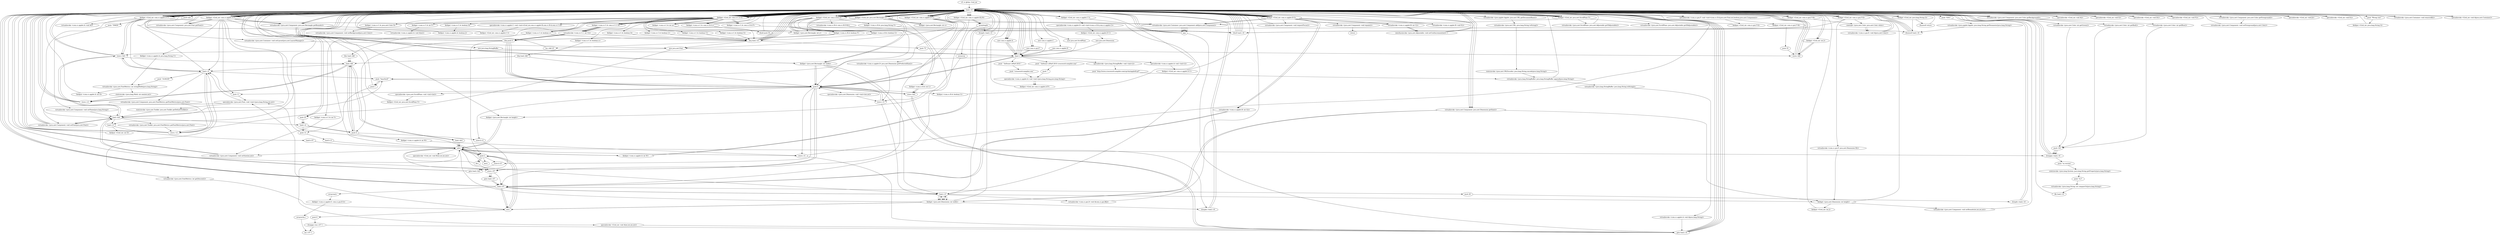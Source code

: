 digraph "" {
    "r0 := @this: Grid_int"
    "load.r r0"
    "r0 := @this: Grid_int"->"load.r r0";
    "push null"
    "load.r r0"->"push null";
    "virtualinvoke <java.awt.Container: void setLayout(java.awt.LayoutManager)>"
    "push null"->"virtualinvoke <java.awt.Container: void setLayout(java.awt.LayoutManager)>";
    "new java.awt.Font"
    "virtualinvoke <java.awt.Container: void setLayout(java.awt.LayoutManager)>"->"new java.awt.Font";
    "store.r $r4"
    "new java.awt.Font"->"store.r $r4";
    "load.r $r4"
    "store.r $r4"->"load.r $r4";
    "push \"SansSerif\""
    "load.r $r4"->"push \"SansSerif\"";
    "push 0"
    "push \"SansSerif\""->"push 0";
    "push 11"
    "push 0"->"push 11";
    "specialinvoke <java.awt.Font: void <init>(java.lang.String,int,int)>"
    "push 11"->"specialinvoke <java.awt.Font: void <init>(java.lang.String,int,int)>";
    "staticinvoke <java.awt.Toolkit: java.awt.Toolkit getDefaultToolkit()>"
    "specialinvoke <java.awt.Font: void <init>(java.lang.String,int,int)>"->"staticinvoke <java.awt.Toolkit: java.awt.Toolkit getDefaultToolkit()>";
    "staticinvoke <java.awt.Toolkit: java.awt.Toolkit getDefaultToolkit()>"->"load.r $r4";
    "virtualinvoke <java.awt.Toolkit: java.awt.FontMetrics getFontMetrics(java.awt.Font)>"
    "load.r $r4"->"virtualinvoke <java.awt.Toolkit: java.awt.FontMetrics getFontMetrics(java.awt.Font)>";
    "store.r r2"
    "virtualinvoke <java.awt.Toolkit: java.awt.FontMetrics getFontMetrics(java.awt.Font)>"->"store.r r2";
    "store.r r2"->"load.r r0";
    "specialinvoke <Grid_int: void A()>"
    "load.r r0"->"specialinvoke <Grid_int: void A()>";
    "specialinvoke <Grid_int: void A()>"->"load.r r0";
    "fieldget <Grid_int: java.lang.String Q>"
    "load.r r0"->"fieldget <Grid_int: java.lang.String Q>";
    "ifnonnull return"
    "fieldget <Grid_int: java.lang.String Q>"->"ifnonnull return";
    "ifnonnull return"->"load.r r0";
    "load.r r0"->"load.r r0";
    "fieldget <Grid_int: com.cc.C.A X>"
    "load.r r0"->"fieldget <Grid_int: com.cc.C.A X>";
    "fieldget <com.cc.C.A: java.awt.Color Â>"
    "fieldget <Grid_int: com.cc.C.A X>"->"fieldget <com.cc.C.A: java.awt.Color Â>";
    "virtualinvoke <java.awt.Component: void setBackground(java.awt.Color)>"
    "fieldget <com.cc.C.A: java.awt.Color Â>"->"virtualinvoke <java.awt.Component: void setBackground(java.awt.Color)>";
    "virtualinvoke <java.awt.Component: void setBackground(java.awt.Color)>"->"load.r r0";
    "push \"EDU\""
    "load.r r0"->"push \"EDU\"";
    "virtualinvoke <java.applet.Applet: java.lang.String getParameter(java.lang.String)>"
    "push \"EDU\""->"virtualinvoke <java.applet.Applet: java.lang.String getParameter(java.lang.String)>";
    "ifnonnull load.r r0"
    "virtualinvoke <java.applet.Applet: java.lang.String getParameter(java.lang.String)>"->"ifnonnull load.r r0";
    "ifnonnull load.r r0"->"load.r r0";
    "new com.cc.applet.A"
    "load.r r0"->"new com.cc.applet.A";
    "dup1.r"
    "new com.cc.applet.A"->"dup1.r";
    "push \" Software \u00a9 2010 \""
    "dup1.r"->"push \" Software \u00a9 2010 \"";
    "push \"crossword-compiler.com\""
    "push \" Software \u00a9 2010 \""->"push \"crossword-compiler.com\"";
    "specialinvoke <com.cc.applet.A: void <init>(java.lang.String,java.lang.String)>"
    "push \"crossword-compiler.com\""->"specialinvoke <com.cc.applet.A: void <init>(java.lang.String,java.lang.String)>";
    "fieldput <Grid_int: com.cc.applet.A P>"
    "specialinvoke <com.cc.applet.A: void <init>(java.lang.String,java.lang.String)>"->"fieldput <Grid_int: com.cc.applet.A P>";
    "fieldput <Grid_int: com.cc.applet.A P>"->"load.r r0";
    "fieldget <Grid_int: com.cc.applet.A P>"
    "load.r r0"->"fieldget <Grid_int: com.cc.applet.A P>";
    "new java.lang.StringBuffer"
    "fieldget <Grid_int: com.cc.applet.A P>"->"new java.lang.StringBuffer";
    "new java.lang.StringBuffer"->"dup1.r";
    "specialinvoke <java.lang.StringBuffer: void <init>()>"
    "dup1.r"->"specialinvoke <java.lang.StringBuffer: void <init>()>";
    "push \"http://www.crossword-compiler.com/cgi-bin/applet8.pl?\""
    "specialinvoke <java.lang.StringBuffer: void <init>()>"->"push \"http://www.crossword-compiler.com/cgi-bin/applet8.pl?\"";
    "virtualinvoke <java.lang.StringBuffer: java.lang.StringBuffer append(java.lang.String)>"
    "push \"http://www.crossword-compiler.com/cgi-bin/applet8.pl?\""->"virtualinvoke <java.lang.StringBuffer: java.lang.StringBuffer append(java.lang.String)>";
    "virtualinvoke <java.lang.StringBuffer: java.lang.StringBuffer append(java.lang.String)>"->"load.r r0";
    "virtualinvoke <java.applet.Applet: java.net.URL getDocumentBase()>"
    "load.r r0"->"virtualinvoke <java.applet.Applet: java.net.URL getDocumentBase()>";
    "virtualinvoke <java.net.URL: java.lang.String toString()>"
    "virtualinvoke <java.applet.Applet: java.net.URL getDocumentBase()>"->"virtualinvoke <java.net.URL: java.lang.String toString()>";
    "staticinvoke <java.net.URLEncoder: java.lang.String encode(java.lang.String)>"
    "virtualinvoke <java.net.URL: java.lang.String toString()>"->"staticinvoke <java.net.URLEncoder: java.lang.String encode(java.lang.String)>";
    "staticinvoke <java.net.URLEncoder: java.lang.String encode(java.lang.String)>"->"virtualinvoke <java.lang.StringBuffer: java.lang.StringBuffer append(java.lang.String)>";
    "virtualinvoke <java.lang.StringBuffer: java.lang.String toString()>"
    "virtualinvoke <java.lang.StringBuffer: java.lang.StringBuffer append(java.lang.String)>"->"virtualinvoke <java.lang.StringBuffer: java.lang.String toString()>";
    "virtualinvoke <com.cc.applet.A: void A(java.lang.String)>"
    "virtualinvoke <java.lang.StringBuffer: java.lang.String toString()>"->"virtualinvoke <com.cc.applet.A: void A(java.lang.String)>";
    "goto load.r r0"
    "virtualinvoke <com.cc.applet.A: void A(java.lang.String)>"->"goto load.r r0";
    "goto load.r r0"->"load.r r0";
    "load.r r0"->"fieldget <Grid_int: com.cc.applet.A P>";
    "fieldget <Grid_int: com.cc.applet.A P>"->"load.r $r4";
    "virtualinvoke <java.awt.Component: void setFont(java.awt.Font)>"
    "load.r $r4"->"virtualinvoke <java.awt.Component: void setFont(java.awt.Font)>";
    "virtualinvoke <java.awt.Component: void setFont(java.awt.Font)>"->"load.r r0";
    "load.r r0"->"fieldget <Grid_int: com.cc.applet.A P>";
    "fieldget <Grid_int: com.cc.applet.A P>"->"push 11";
    "load.r r2"
    "push 11"->"load.r r2";
    "virtualinvoke <java.awt.FontMetrics: int getDescent()>"
    "load.r r2"->"virtualinvoke <java.awt.FontMetrics: int getDescent()>";
    "sub.i"
    "virtualinvoke <java.awt.FontMetrics: int getDescent()>"->"sub.i";
    "push 2"
    "sub.i"->"push 2";
    "add.i"
    "push 2"->"add.i";
    "fieldput <com.cc.applet.A: int W>"
    "add.i"->"fieldput <com.cc.applet.A: int W>";
    "fieldput <com.cc.applet.A: int W>"->"load.r r0";
    "load.r r0"->"fieldget <Grid_int: com.cc.applet.A P>";
    "fieldget <Grid_int: com.cc.applet.A P>"->"load.r r2";
    "load.r r2"->"load.r r0";
    "load.r r0"->"fieldget <Grid_int: com.cc.applet.A P>";
    "fieldget <com.cc.applet.A: java.lang.String U>"
    "fieldget <Grid_int: com.cc.applet.A P>"->"fieldget <com.cc.applet.A: java.lang.String U>";
    "virtualinvoke <java.awt.FontMetrics: int stringWidth(java.lang.String)>"
    "fieldget <com.cc.applet.A: java.lang.String U>"->"virtualinvoke <java.awt.FontMetrics: int stringWidth(java.lang.String)>";
    "fieldput <com.cc.applet.A: int H>"
    "virtualinvoke <java.awt.FontMetrics: int stringWidth(java.lang.String)>"->"fieldput <com.cc.applet.A: int H>";
    "fieldput <com.cc.applet.A: int H>"->"load.r r0";
    "load.r r0"->"fieldget <Grid_int: com.cc.C.A X>";
    "fieldget <com.cc.C.A: com.cc.D.A P>"
    "fieldget <Grid_int: com.cc.C.A X>"->"fieldget <com.cc.C.A: com.cc.D.A P>";
    "ifnull load.r r0"
    "fieldget <com.cc.C.A: com.cc.D.A P>"->"ifnull load.r r0";
    "ifnull load.r r0"->"load.r r0";
    "new com.cc.gui.F"
    "load.r r0"->"new com.cc.gui.F";
    "new com.cc.gui.F"->"dup1.r";
    "dup1.r"->"load.r r0";
    "load.r r0"->"fieldget <Grid_int: com.cc.C.A X>";
    "fieldget <Grid_int: com.cc.C.A X>"->"fieldget <com.cc.C.A: com.cc.D.A P>";
    "fieldget <com.cc.C.A: com.cc.D.A P>"->"load.r r0";
    "load.r r0"->"fieldget <Grid_int: com.cc.applet.A P>";
    "virtualinvoke <java.awt.Component: java.awt.Font getFont()>"
    "fieldget <Grid_int: com.cc.applet.A P>"->"virtualinvoke <java.awt.Component: java.awt.Font getFont()>";
    "virtualinvoke <java.awt.Component: java.awt.Font getFont()>"->"load.r r0";
    "virtualinvoke <java.awt.Component: java.awt.Rectangle getBounds()>"
    "load.r r0"->"virtualinvoke <java.awt.Component: java.awt.Rectangle getBounds()>";
    "fieldget <java.awt.Rectangle: int width>"
    "virtualinvoke <java.awt.Component: java.awt.Rectangle getBounds()>"->"fieldget <java.awt.Rectangle: int width>";
    "fieldget <java.awt.Rectangle: int width>"->"push 0";
    "push 0"->"load.r r0";
    "specialinvoke <com.cc.gui.F: void <init>(com.cc.D.A,java.awt.Font,int,boolean,java.awt.Component)>"
    "load.r r0"->"specialinvoke <com.cc.gui.F: void <init>(com.cc.D.A,java.awt.Font,int,boolean,java.awt.Component)>";
    "fieldput <Grid_int: com.cc.gui.F K>"
    "specialinvoke <com.cc.gui.F: void <init>(com.cc.D.A,java.awt.Font,int,boolean,java.awt.Component)>"->"fieldput <Grid_int: com.cc.gui.F K>";
    "fieldput <Grid_int: com.cc.gui.F K>"->"load.r r0";
    "load.r r0"->"load.r r0";
    "fieldget <Grid_int: com.cc.gui.F K>"
    "load.r r0"->"fieldget <Grid_int: com.cc.gui.F K>";
    "virtualinvoke <com.cc.gui.F: java.awt.Dimension H()>"
    "fieldget <Grid_int: com.cc.gui.F K>"->"virtualinvoke <com.cc.gui.F: java.awt.Dimension H()>";
    "fieldget <java.awt.Dimension: int height>"
    "virtualinvoke <com.cc.gui.F: java.awt.Dimension H()>"->"fieldget <java.awt.Dimension: int height>";
    "fieldput <Grid_int: int J>"
    "fieldget <java.awt.Dimension: int height>"->"fieldput <Grid_int: int J>";
    "fieldput <Grid_int: int J>"->"load.r r0";
    "load.r r0"->"fieldget <Grid_int: com.cc.C.A X>";
    "fieldget <com.cc.C.A: com.cc.D.A x>"
    "fieldget <Grid_int: com.cc.C.A X>"->"fieldget <com.cc.C.A: com.cc.D.A x>";
    "ifnull push 55"
    "fieldget <com.cc.C.A: com.cc.D.A x>"->"ifnull push 55";
    "ifnull push 55"->"load.r r0";
    "load.r r0"->"new com.cc.gui.F";
    "new com.cc.gui.F"->"dup1.r";
    "dup1.r"->"load.r r0";
    "load.r r0"->"fieldget <Grid_int: com.cc.C.A X>";
    "fieldget <Grid_int: com.cc.C.A X>"->"fieldget <com.cc.C.A: com.cc.D.A x>";
    "fieldget <com.cc.C.A: com.cc.D.A x>"->"load.r r0";
    "load.r r0"->"fieldget <Grid_int: com.cc.applet.A P>";
    "fieldget <Grid_int: com.cc.applet.A P>"->"virtualinvoke <java.awt.Component: java.awt.Font getFont()>";
    "virtualinvoke <java.awt.Component: java.awt.Font getFont()>"->"load.r r0";
    "load.r r0"->"virtualinvoke <java.awt.Component: java.awt.Rectangle getBounds()>";
    "virtualinvoke <java.awt.Component: java.awt.Rectangle getBounds()>"->"fieldget <java.awt.Rectangle: int width>";
    "fieldget <java.awt.Rectangle: int width>"->"push 0";
    "push 0"->"load.r r0";
    "load.r r0"->"specialinvoke <com.cc.gui.F: void <init>(com.cc.D.A,java.awt.Font,int,boolean,java.awt.Component)>";
    "fieldput <Grid_int: com.cc.gui.F M>"
    "specialinvoke <com.cc.gui.F: void <init>(com.cc.D.A,java.awt.Font,int,boolean,java.awt.Component)>"->"fieldput <Grid_int: com.cc.gui.F M>";
    "push 55"
    "fieldput <Grid_int: com.cc.gui.F M>"->"push 55";
    "store.i $i8"
    "push 55"->"store.i $i8";
    "store.i $i8"->"load.r r0";
    "load.r r0"->"fieldget <Grid_int: com.cc.C.A X>";
    "fieldget <com.cc.C.A: boolean S>"
    "fieldget <Grid_int: com.cc.C.A X>"->"fieldget <com.cc.C.A: boolean S>";
    "ifeq load.r r0"
    "fieldget <com.cc.C.A: boolean S>"->"ifeq load.r r0";
    "push 75"
    "ifeq load.r r0"->"push 75";
    "push 75"->"store.i $i8";
    "store.i $i8"->"load.r r0";
    "load.r r0"->"fieldget <Grid_int: com.cc.C.A X>";
    "fieldget <com.cc.C.A: boolean s>"
    "fieldget <Grid_int: com.cc.C.A X>"->"fieldget <com.cc.C.A: boolean s>";
    "fieldget <com.cc.C.A: boolean s>"->"ifeq load.r r0";
    "inc.i $i8 25"
    "ifeq load.r r0"->"inc.i $i8 25";
    "inc.i $i8 25"->"load.r r0";
    "load.r r0"->"fieldget <Grid_int: com.cc.C.A X>";
    "fieldget <com.cc.C.A: com.cc.C.C H>"
    "fieldget <Grid_int: com.cc.C.A X>"->"fieldget <com.cc.C.A: com.cc.C.C H>";
    "virtualinvoke <com.cc.C.C: int U()>"
    "fieldget <com.cc.C.A: com.cc.C.C H>"->"virtualinvoke <com.cc.C.C: int U()>";
    "ifeq push 0"
    "virtualinvoke <com.cc.C.C: int U()>"->"ifeq push 0";
    "ifeq push 0"->"load.r r0";
    "load.r r0"->"fieldget <Grid_int: com.cc.C.A X>";
    "fieldget <com.cc.C.A: boolean ¢>"
    "fieldget <Grid_int: com.cc.C.A X>"->"fieldget <com.cc.C.A: boolean ¢>";
    "ifeq load.i $i8"
    "fieldget <com.cc.C.A: boolean ¢>"->"ifeq load.i $i8";
    "ifeq load.i $i8"->"push 0";
    "store.i r3"
    "push 0"->"store.i r3";
    "store.i r3"->"goto load.r r0";
    "goto load.r r0"->"load.r r0";
    "load.i r3"
    "load.r r0"->"load.i r3";
    "fieldput <Grid_int: int D>"
    "load.i r3"->"fieldput <Grid_int: int D>";
    "fieldput <Grid_int: int D>"->"load.r r0";
    "specialinvoke <Grid_int: void I()>"
    "load.r r0"->"specialinvoke <Grid_int: void I()>";
    "specialinvoke <Grid_int: void I()>"->"load.r r0";
    "new com.cc.applet.C"
    "load.r r0"->"new com.cc.applet.C";
    "new com.cc.applet.C"->"dup1.r";
    "dup1.r"->"load.r r0";
    "load.r r0"->"load.r r0";
    "fieldget <Grid_int: com.cc.applet.B S>"
    "load.r r0"->"fieldget <Grid_int: com.cc.applet.B S>";
    "fieldget <Grid_int: com.cc.applet.B S>"->"load.r r0";
    "fieldget <Grid_int: com.cc.B.A A>"
    "load.r r0"->"fieldget <Grid_int: com.cc.B.A A>";
    "fieldget <Grid_int: com.cc.B.A A>"->"load.r r0";
    "load.r r0"->"fieldget <Grid_int: com.cc.C.A X>";
    "specialinvoke <com.cc.applet.C: void <init>(Grid_int,com.cc.applet.B,com.cc.B.A,com.cc.C.A)>"
    "fieldget <Grid_int: com.cc.C.A X>"->"specialinvoke <com.cc.applet.C: void <init>(Grid_int,com.cc.applet.B,com.cc.B.A,com.cc.C.A)>";
    "fieldput <Grid_int: com.cc.applet.C I>"
    "specialinvoke <com.cc.applet.C: void <init>(Grid_int,com.cc.applet.B,com.cc.B.A,com.cc.C.A)>"->"fieldput <Grid_int: com.cc.applet.C I>";
    "fieldput <Grid_int: com.cc.applet.C I>"->"load.r r0";
    "specialinvoke <Grid_int: void D()>"
    "load.r r0"->"specialinvoke <Grid_int: void D()>";
    "specialinvoke <Grid_int: void D()>"->"load.r r0";
    "fieldget <Grid_int: com.cc.applet.E[] R>"
    "load.r r0"->"fieldget <Grid_int: com.cc.applet.E[] R>";
    "arraylength"
    "fieldget <Grid_int: com.cc.applet.E[] R>"->"arraylength";
    "newarray"
    "arraylength"->"newarray";
    "store.r r3"
    "newarray"->"store.r r3";
    "store.r r3"->"push 0";
    "store.i i57"
    "push 0"->"store.i i57";
    "goto load.i i57"
    "store.i i57"->"goto load.i i57";
    "load.i i57"
    "goto load.i i57"->"load.i i57";
    "load.i i57"->"load.r r0";
    "load.r r0"->"fieldget <Grid_int: com.cc.applet.E[] R>";
    "fieldget <Grid_int: com.cc.applet.E[] R>"->"arraylength";
    "ifcmplt.i load.r r3"
    "arraylength"->"ifcmplt.i load.r r3";
    "ifcmplt.i load.r r3"->"load.r r0";
    "fieldget <Grid_int: com.cc.applet.C I>"
    "load.r r0"->"fieldget <Grid_int: com.cc.applet.C I>";
    "load.r r3"
    "fieldget <Grid_int: com.cc.applet.C I>"->"load.r r3";
    "virtualinvoke <com.cc.gui.D: void A(com.cc.gui.B[])>"
    "load.r r3"->"virtualinvoke <com.cc.gui.D: void A(com.cc.gui.B[])>";
    "virtualinvoke <com.cc.gui.D: void A(com.cc.gui.B[])>"->"load.r r0";
    "load.r r0"->"fieldget <Grid_int: com.cc.B.A A>";
    "virtualinvoke <com.cc.B.A: com.cc.B.D K()>"
    "fieldget <Grid_int: com.cc.B.A A>"->"virtualinvoke <com.cc.B.A: com.cc.B.D K()>";
    "virtualinvoke <com.cc.B.A: com.cc.B.D K()>"->"ifnull load.r r0";
    "ifnull load.r r0"->"load.r r0";
    "specialinvoke <Grid_int: void F()>"
    "load.r r0"->"specialinvoke <Grid_int: void F()>";
    "specialinvoke <Grid_int: void F()>"->"load.r r0";
    "load.r r0"->"fieldget <Grid_int: com.cc.B.A A>";
    "fieldget <com.cc.B.A: java.lang.String Y>"
    "fieldget <Grid_int: com.cc.B.A A>"->"fieldget <com.cc.B.A: java.lang.String Y>";
    "fieldget <com.cc.B.A: java.lang.String Y>"->"ifnonnull load.r r0";
    "ifnonnull load.r r0"->"load.r r0";
    "load.r r0"->"fieldget <Grid_int: com.cc.B.A A>";
    "fieldget <Grid_int: com.cc.B.A A>"->"push 0";
    "fieldput <com.cc.B.A: boolean G>"
    "push 0"->"fieldput <com.cc.B.A: boolean G>";
    "fieldput <com.cc.B.A: boolean G>"->"load.r r0";
    "load.r r0"->"fieldget <Grid_int: com.cc.B.A A>";
    "fieldget <com.cc.B.A: boolean G>"
    "fieldget <Grid_int: com.cc.B.A A>"->"fieldget <com.cc.B.A: boolean G>";
    "fieldget <com.cc.B.A: boolean G>"->"ifeq load.r r0";
    "ifeq load.r r0"->"load.r r0";
    "new com.cc.applet.D"
    "load.r r0"->"new com.cc.applet.D";
    "new com.cc.applet.D"->"dup1.r";
    "dup1.r"->"load.r r0";
    "load.r r0"->"fieldget <Grid_int: com.cc.B.A A>";
    "fieldget <Grid_int: com.cc.B.A A>"->"load.r r0";
    "load.r r0"->"fieldget <Grid_int: com.cc.applet.C I>";
    "specialinvoke <com.cc.applet.D: void <init>(com.cc.B.A,com.cc.applet.C)>"
    "fieldget <Grid_int: com.cc.applet.C I>"->"specialinvoke <com.cc.applet.D: void <init>(com.cc.B.A,com.cc.applet.C)>";
    "fieldput <Grid_int: com.cc.applet.D C>"
    "specialinvoke <com.cc.applet.D: void <init>(com.cc.B.A,com.cc.applet.C)>"->"fieldput <Grid_int: com.cc.applet.D C>";
    "new java.awt.Dimension"
    "fieldput <Grid_int: com.cc.applet.D C>"->"new java.awt.Dimension";
    "new java.awt.Dimension"->"dup1.r";
    "dup1.r"->"push 0";
    "push 0"->"push 0";
    "specialinvoke <java.awt.Dimension: void <init>(int,int)>"
    "push 0"->"specialinvoke <java.awt.Dimension: void <init>(int,int)>";
    "specialinvoke <java.awt.Dimension: void <init>(int,int)>"->"store.r r3";
    "store.r r3"->"push 0";
    "push 0"->"store.i i57";
    "store.i i57"->"goto load.i i57";
    "goto load.i i57"->"load.i i57";
    "push 20"
    "load.i i57"->"push 20";
    "ifcmplt.i load.r r0"
    "push 20"->"ifcmplt.i load.r r0";
    "ifcmplt.i load.r r0"->"load.r r0";
    "fieldget <Grid_int: com.cc.applet.D C>"
    "load.r r0"->"fieldget <Grid_int: com.cc.applet.D C>";
    "fieldget <Grid_int: com.cc.applet.D C>"->"load.r r0";
    "virtualinvoke <java.awt.Component: java.awt.Color getForeground()>"
    "load.r r0"->"virtualinvoke <java.awt.Component: java.awt.Color getForeground()>";
    "virtualinvoke <java.awt.Component: void setForeground(java.awt.Color)>"
    "virtualinvoke <java.awt.Component: java.awt.Color getForeground()>"->"virtualinvoke <java.awt.Component: void setForeground(java.awt.Color)>";
    "virtualinvoke <java.awt.Component: void setForeground(java.awt.Color)>"->"load.r r0";
    "fieldget <Grid_int: java.awt.Rectangle G>"
    "load.r r0"->"fieldget <Grid_int: java.awt.Rectangle G>";
    "fieldget <java.awt.Rectangle: int x>"
    "fieldget <Grid_int: java.awt.Rectangle G>"->"fieldget <java.awt.Rectangle: int x>";
    "fieldget <java.awt.Rectangle: int x>"->"load.r r0";
    "load.r r0"->"fieldget <Grid_int: java.awt.Rectangle G>";
    "fieldget <Grid_int: java.awt.Rectangle G>"->"fieldget <java.awt.Rectangle: int width>";
    "fieldget <java.awt.Rectangle: int width>"->"load.r r3";
    "fieldget <java.awt.Dimension: int width>"
    "load.r r3"->"fieldget <java.awt.Dimension: int width>";
    "fieldget <java.awt.Dimension: int width>"->"sub.i";
    "sub.i"->"push 2";
    "div.i"
    "push 2"->"div.i";
    "div.i"->"add.i";
    "add.i"->"store.i i57";
    "store.i i57"->"load.i i57";
    "load.i i57"->"load.r r3";
    "load.r r3"->"fieldget <java.awt.Dimension: int width>";
    "fieldget <java.awt.Dimension: int width>"->"add.i";
    "add.i"->"load.r r0";
    "virtualinvoke <java.awt.Component: java.awt.Dimension getSize()>"
    "load.r r0"->"virtualinvoke <java.awt.Component: java.awt.Dimension getSize()>";
    "virtualinvoke <java.awt.Component: java.awt.Dimension getSize()>"->"fieldget <java.awt.Dimension: int width>";
    "ifcmple.i load.r r0"
    "fieldget <java.awt.Dimension: int width>"->"ifcmple.i load.r r0";
    "ifcmple.i load.r r0"->"load.r r0";
    "load.r r0"->"virtualinvoke <java.awt.Component: java.awt.Dimension getSize()>";
    "virtualinvoke <java.awt.Component: java.awt.Dimension getSize()>"->"fieldget <java.awt.Dimension: int width>";
    "fieldget <java.awt.Dimension: int width>"->"load.r r3";
    "load.r r3"->"fieldget <java.awt.Dimension: int width>";
    "fieldget <java.awt.Dimension: int width>"->"sub.i";
    "sub.i"->"push 2";
    "push 2"->"div.i";
    "div.i"->"store.i i57";
    "store.i i57"->"load.r r0";
    "load.r r0"->"fieldget <Grid_int: com.cc.applet.D C>";
    "fieldget <Grid_int: com.cc.applet.D C>"->"load.i i57";
    "load.i i57"->"load.r r0";
    "load.r r0"->"fieldget <Grid_int: java.awt.Rectangle G>";
    "fieldget <java.awt.Rectangle: int y>"
    "fieldget <Grid_int: java.awt.Rectangle G>"->"fieldget <java.awt.Rectangle: int y>";
    "fieldget <java.awt.Rectangle: int y>"->"load.r r0";
    "load.r r0"->"fieldget <Grid_int: java.awt.Rectangle G>";
    "fieldget <java.awt.Rectangle: int height>"
    "fieldget <Grid_int: java.awt.Rectangle G>"->"fieldget <java.awt.Rectangle: int height>";
    "fieldget <java.awt.Rectangle: int height>"->"add.i";
    "add.i"->"push 2";
    "push 2"->"add.i";
    "add.i"->"load.r r3";
    "load.r r3"->"fieldget <java.awt.Dimension: int width>";
    "fieldget <java.awt.Dimension: int width>"->"load.r r3";
    "load.r r3"->"fieldget <java.awt.Dimension: int height>";
    "virtualinvoke <java.awt.Component: void setBounds(int,int,int,int)>"
    "fieldget <java.awt.Dimension: int height>"->"virtualinvoke <java.awt.Component: void setBounds(int,int,int,int)>";
    "virtualinvoke <java.awt.Component: void setBounds(int,int,int,int)>"->"load.r r0";
    "load.r r0"->"load.r r0";
    "load.r r0"->"fieldget <Grid_int: com.cc.applet.D C>";
    "virtualinvoke <java.awt.Container: java.awt.Component add(java.awt.Component)>"
    "fieldget <Grid_int: com.cc.applet.D C>"->"virtualinvoke <java.awt.Container: java.awt.Component add(java.awt.Component)>";
    "pop"
    "virtualinvoke <java.awt.Container: java.awt.Component add(java.awt.Component)>"->"pop";
    "pop"->"load.r r0";
    "load.r r0"->"fieldget <Grid_int: com.cc.C.A X>";
    "fieldget <com.cc.C.A: boolean À>"
    "fieldget <Grid_int: com.cc.C.A X>"->"fieldget <com.cc.C.A: boolean À>";
    "fieldget <com.cc.C.A: boolean À>"->"ifeq load.r r0";
    "ifeq load.r r0"->"load.r r0";
    "load.r r0"->"new com.cc.applet.A";
    "new com.cc.applet.A"->"dup1.r";
    "specialinvoke <com.cc.applet.A: void <init>()>"
    "dup1.r"->"specialinvoke <com.cc.applet.A: void <init>()>";
    "fieldput <Grid_int: com.cc.applet.A U>"
    "specialinvoke <com.cc.applet.A: void <init>()>"->"fieldput <Grid_int: com.cc.applet.A U>";
    "fieldput <Grid_int: com.cc.applet.A U>"->"load.r r0";
    "fieldget <Grid_int: com.cc.applet.A U>"
    "load.r r0"->"fieldget <Grid_int: com.cc.applet.A U>";
    "push \"TIMER\""
    "fieldget <Grid_int: com.cc.applet.A U>"->"push \"TIMER\"";
    "virtualinvoke <java.awt.Component: void setName(java.lang.String)>"
    "push \"TIMER\""->"virtualinvoke <java.awt.Component: void setName(java.lang.String)>";
    "virtualinvoke <java.awt.Component: void setName(java.lang.String)>"->"load.r $r4";
    "load.r $r4"->"store.r $r4";
    "store.r $r4"->"load.r r2";
    "load.r r2"->"store.r r2";
    "store.r r2"->"load.r r0";
    "load.r r0"->"fieldget <Grid_int: com.cc.C.A X>";
    "fieldget <Grid_int: com.cc.C.A X>"->"fieldget <com.cc.C.A: com.cc.C.C H>";
    "fieldget <com.cc.C.A: com.cc.C.C H>"->"virtualinvoke <com.cc.C.C: int U()>";
    "virtualinvoke <com.cc.C.C: int U()>"->"ifeq load.r r0";
    "ifeq load.r r0"->"new java.awt.Font";
    "new java.awt.Font"->"store.r r2";
    "store.r r2"->"load.r r2";
    "load.r r2"->"push \"SansSerif\"";
    "push 1"
    "push \"SansSerif\""->"push 1";
    "push 13"
    "push 1"->"push 13";
    "push 13"->"specialinvoke <java.awt.Font: void <init>(java.lang.String,int,int)>";
    "specialinvoke <java.awt.Font: void <init>(java.lang.String,int,int)>"->"load.r r2";
    "load.r r2"->"store.r $r4";
    "store.r $r4"->"load.r r0";
    "load.r r0"->"fieldget <Grid_int: com.cc.applet.A U>";
    "fieldget <Grid_int: com.cc.applet.A U>"->"load.r r2";
    "virtualinvoke <java.awt.Component: java.awt.FontMetrics getFontMetrics(java.awt.Font)>"
    "load.r r2"->"virtualinvoke <java.awt.Component: java.awt.FontMetrics getFontMetrics(java.awt.Font)>";
    "virtualinvoke <java.awt.Component: java.awt.FontMetrics getFontMetrics(java.awt.Font)>"->"store.r r2";
    "store.r r2"->"load.r r0";
    "load.r r0"->"fieldget <Grid_int: com.cc.applet.A U>";
    "fieldget <Grid_int: com.cc.applet.A U>"->"load.r $r4";
    "load.r $r4"->"virtualinvoke <java.awt.Component: void setFont(java.awt.Font)>";
    "virtualinvoke <java.awt.Component: void setFont(java.awt.Font)>"->"load.r r0";
    "load.r r0"->"fieldget <Grid_int: com.cc.applet.A U>";
    "fieldget <Grid_int: com.cc.applet.A U>"->"store.r $r4";
    "store.r $r4"->"load.r r0";
    "load.r r0"->"fieldget <Grid_int: com.cc.applet.A P>";
    "fieldget <com.cc.applet.A: int W>"
    "fieldget <Grid_int: com.cc.applet.A P>"->"fieldget <com.cc.applet.A: int W>";
    "fieldget <com.cc.applet.A: int W>"->"store.i r3";
    "store.i r3"->"load.r r0";
    "load.r r0"->"fieldget <Grid_int: com.cc.C.A X>";
    "fieldget <Grid_int: com.cc.C.A X>"->"fieldget <com.cc.C.A: com.cc.C.C H>";
    "fieldget <com.cc.C.A: com.cc.C.C H>"->"virtualinvoke <com.cc.C.C: int U()>";
    "virtualinvoke <com.cc.C.C: int U()>"->"ifeq push 0";
    "ifeq push 0"->"push 2";
    "store.b i57"
    "push 2"->"store.b i57";
    "goto load.r $r4"
    "store.b i57"->"goto load.r $r4";
    "goto load.r $r4"->"load.r $r4";
    "load.r $r4"->"load.i r3";
    "load.b i57"
    "load.i r3"->"load.b i57";
    "load.b i57"->"add.i";
    "add.i"->"fieldput <com.cc.applet.A: int W>";
    "fieldput <com.cc.applet.A: int W>"->"load.r r0";
    "load.r r0"->"fieldget <Grid_int: com.cc.applet.A U>";
    "fieldget <Grid_int: com.cc.applet.A U>"->"store.r $r4";
    "load.i $i8"
    "store.r $r4"->"load.i $i8";
    "load.i $i8"->"load.r r2";
    "push \"10:00:00\""
    "load.r r2"->"push \"10:00:00\"";
    "push \"10:00:00\""->"virtualinvoke <java.awt.FontMetrics: int stringWidth(java.lang.String)>";
    "staticinvoke <java.lang.Math: int min(int,int)>"
    "virtualinvoke <java.awt.FontMetrics: int stringWidth(java.lang.String)>"->"staticinvoke <java.lang.Math: int min(int,int)>";
    "store.i r2"
    "staticinvoke <java.lang.Math: int min(int,int)>"->"store.i r2";
    "store.i r2"->"load.r r0";
    "load.r r0"->"fieldget <Grid_int: com.cc.C.A X>";
    "fieldget <Grid_int: com.cc.C.A X>"->"fieldget <com.cc.C.A: com.cc.C.C H>";
    "fieldget <com.cc.C.A: com.cc.C.C H>"->"virtualinvoke <com.cc.C.C: int U()>";
    "virtualinvoke <com.cc.C.C: int U()>"->"ifeq push 0";
    "push 4"
    "ifeq push 0"->"push 4";
    "store.b r3"
    "push 4"->"store.b r3";
    "store.b r3"->"goto load.r $r4";
    "goto load.r $r4"->"load.r $r4";
    "load.i r2"
    "load.r $r4"->"load.i r2";
    "load.i r2"->"push 13";
    "load.b r3"
    "push 13"->"load.b r3";
    "load.b r3"->"add.i";
    "virtualinvoke <java.awt.Component: void setSize(int,int)>"
    "add.i"->"virtualinvoke <java.awt.Component: void setSize(int,int)>";
    "virtualinvoke <java.awt.Component: void setSize(int,int)>"->"load.r r0";
    "load.r r0"->"fieldget <Grid_int: com.cc.applet.A U>";
    "fieldget <Grid_int: com.cc.applet.A U>"->"load.r r0";
    "load.r r0"->"fieldget <Grid_int: com.cc.C.A X>";
    "fieldget <com.cc.C.A: int F>"
    "fieldget <Grid_int: com.cc.C.A X>"->"fieldget <com.cc.C.A: int F>";
    "virtualinvoke <com.cc.applet.A: void A(int)>"
    "fieldget <com.cc.C.A: int F>"->"virtualinvoke <com.cc.applet.A: void A(int)>";
    "virtualinvoke <com.cc.applet.A: void A(int)>"->"load.r r0";
    "load.r r0"->"fieldget <Grid_int: com.cc.applet.A U>";
    "fieldget <Grid_int: com.cc.applet.A U>"->"load.r r0";
    "load.r r0"->"fieldget <Grid_int: com.cc.C.A X>";
    "fieldget <com.cc.C.A: boolean Á>"
    "fieldget <Grid_int: com.cc.C.A X>"->"fieldget <com.cc.C.A: boolean Á>";
    "fieldput <com.cc.applet.A: boolean J>"
    "fieldget <com.cc.C.A: boolean Á>"->"fieldput <com.cc.applet.A: boolean J>";
    "fieldput <com.cc.applet.A: boolean J>"->"load.r r0";
    "specialinvoke <Grid_int: void J()>"
    "load.r r0"->"specialinvoke <Grid_int: void J()>";
    "specialinvoke <Grid_int: void J()>"->"load.r r0";
    "specialinvoke <Grid_int: void E()>"
    "load.r r0"->"specialinvoke <Grid_int: void E()>";
    "specialinvoke <Grid_int: void E()>"->"load.r r0";
    "load.r r0"->"virtualinvoke <java.awt.Component: java.awt.Dimension getSize()>";
    "virtualinvoke <java.awt.Component: java.awt.Dimension getSize()>"->"fieldget <java.awt.Dimension: int height>";
    "fieldget <java.awt.Dimension: int height>"->"load.r r0";
    "load.r r0"->"fieldget <Grid_int: com.cc.applet.A P>";
    "fieldget <Grid_int: com.cc.applet.A P>"->"virtualinvoke <java.awt.Component: java.awt.Rectangle getBounds()>";
    "virtualinvoke <java.awt.Component: java.awt.Rectangle getBounds()>"->"fieldget <java.awt.Rectangle: int y>";
    "fieldget <java.awt.Rectangle: int y>"->"load.r r0";
    "load.r r0"->"fieldget <Grid_int: com.cc.applet.A P>";
    "fieldget <Grid_int: com.cc.applet.A P>"->"virtualinvoke <java.awt.Component: java.awt.Rectangle getBounds()>";
    "virtualinvoke <java.awt.Component: java.awt.Rectangle getBounds()>"->"fieldget <java.awt.Rectangle: int height>";
    "fieldget <java.awt.Rectangle: int height>"->"add.i";
    "ifcmpge.i load.r r0"
    "add.i"->"ifcmpge.i load.r r0";
    "push \"os.version\""
    "ifcmpge.i load.r r0"->"push \"os.version\"";
    "staticinvoke <java.lang.System: java.lang.String getProperty(java.lang.String)>"
    "push \"os.version\""->"staticinvoke <java.lang.System: java.lang.String getProperty(java.lang.String)>";
    "push \"4.2\""
    "staticinvoke <java.lang.System: java.lang.String getProperty(java.lang.String)>"->"push \"4.2\"";
    "virtualinvoke <java.lang.String: int compareTo(java.lang.String)>"
    "push \"4.2\""->"virtualinvoke <java.lang.String: int compareTo(java.lang.String)>";
    "ifle load.r r0"
    "virtualinvoke <java.lang.String: int compareTo(java.lang.String)>"->"ifle load.r r0";
    "ifle load.r r0"->"load.r r0";
    "push \"Wrong size\""
    "load.r r0"->"push \"Wrong size\"";
    "fieldput <Grid_int: java.lang.String Q>"
    "push \"Wrong size\""->"fieldput <Grid_int: java.lang.String Q>";
    "fieldput <Grid_int: java.lang.String Q>"->"load.r r0";
    "virtualinvoke <java.awt.Container: void removeAll()>"
    "load.r r0"->"virtualinvoke <java.awt.Container: void removeAll()>";
    "virtualinvoke <java.awt.Container: void removeAll()>"->"load.r r0";
    "load.r r0"->"fieldget <Grid_int: java.lang.String Q>";
    "fieldget <Grid_int: java.lang.String Q>"->"ifnonnull load.r r0";
    "ifnonnull load.r r0"->"load.r r0";
    "load.r r0"->"fieldget <Grid_int: com.cc.C.A X>";
    "fieldget <com.cc.C.A: int m>"
    "fieldget <Grid_int: com.cc.C.A X>"->"fieldget <com.cc.C.A: int m>";
    "fieldget <com.cc.C.A: int m>"->"ifeq load.r r0";
    "ifeq load.r r0"->"load.r r0";
    "new java.awt.ScrollPane"
    "load.r r0"->"new java.awt.ScrollPane";
    "new java.awt.ScrollPane"->"dup1.r";
    "dup1.r"->"push 0";
    "specialinvoke <java.awt.ScrollPane: void <init>(int)>"
    "push 0"->"specialinvoke <java.awt.ScrollPane: void <init>(int)>";
    "fieldput <Grid_int: java.awt.ScrollPane V>"
    "specialinvoke <java.awt.ScrollPane: void <init>(int)>"->"fieldput <Grid_int: java.awt.ScrollPane V>";
    "fieldput <Grid_int: java.awt.ScrollPane V>"->"load.r r0";
    "fieldget <Grid_int: java.awt.ScrollPane V>"
    "load.r r0"->"fieldget <Grid_int: java.awt.ScrollPane V>";
    "fieldget <Grid_int: java.awt.ScrollPane V>"->"load.r r0";
    "load.r r0"->"fieldget <Grid_int: com.cc.applet.B S>";
    "fieldget <Grid_int: com.cc.applet.B S>"->"virtualinvoke <java.awt.Container: java.awt.Component add(java.awt.Component)>";
    "virtualinvoke <java.awt.Container: java.awt.Component add(java.awt.Component)>"->"pop";
    "pop"->"load.r r0";
    "load.r r0"->"fieldget <Grid_int: java.awt.ScrollPane V>";
    "virtualinvoke <java.awt.ScrollPane: java.awt.Adjustable getVAdjustable()>"
    "fieldget <Grid_int: java.awt.ScrollPane V>"->"virtualinvoke <java.awt.ScrollPane: java.awt.Adjustable getVAdjustable()>";
    "virtualinvoke <java.awt.ScrollPane: java.awt.Adjustable getVAdjustable()>"->"load.r r0";
    "load.r r0"->"fieldget <Grid_int: com.cc.applet.B S>";
    "virtualinvoke <com.cc.applet.B: int C()>"
    "fieldget <Grid_int: com.cc.applet.B S>"->"virtualinvoke <com.cc.applet.B: int C()>";
    "interfaceinvoke <java.awt.Adjustable: void setUnitIncrement(int)> 1"
    "virtualinvoke <com.cc.applet.B: int C()>"->"interfaceinvoke <java.awt.Adjustable: void setUnitIncrement(int)> 1";
    "interfaceinvoke <java.awt.Adjustable: void setUnitIncrement(int)> 1"->"load.r r0";
    "load.r r0"->"fieldget <Grid_int: java.awt.ScrollPane V>";
    "virtualinvoke <java.awt.ScrollPane: java.awt.Adjustable getHAdjustable()>"
    "fieldget <Grid_int: java.awt.ScrollPane V>"->"virtualinvoke <java.awt.ScrollPane: java.awt.Adjustable getHAdjustable()>";
    "virtualinvoke <java.awt.ScrollPane: java.awt.Adjustable getHAdjustable()>"->"load.r r0";
    "load.r r0"->"fieldget <Grid_int: com.cc.applet.B S>";
    "fieldget <Grid_int: com.cc.applet.B S>"->"virtualinvoke <com.cc.applet.B: int C()>";
    "virtualinvoke <com.cc.applet.B: int C()>"->"interfaceinvoke <java.awt.Adjustable: void setUnitIncrement(int)> 1";
    "interfaceinvoke <java.awt.Adjustable: void setUnitIncrement(int)> 1"->"load.r r0";
    "load.r r0"->"fieldget <Grid_int: java.awt.ScrollPane V>";
    "fieldget <Grid_int: java.awt.ScrollPane V>"->"load.r r0";
    "load.r r0"->"fieldget <Grid_int: com.cc.C.A X>";
    "fieldget <Grid_int: com.cc.C.A X>"->"fieldget <com.cc.C.A: int m>";
    "fieldget <com.cc.C.A: int m>"->"load.r r0";
    "load.r r0"->"fieldget <Grid_int: com.cc.C.A X>";
    "fieldget <com.cc.C.A: int Y>"
    "fieldget <Grid_int: com.cc.C.A X>"->"fieldget <com.cc.C.A: int Y>";
    "fieldget <com.cc.C.A: int Y>"->"virtualinvoke <java.awt.Component: void setSize(int,int)>";
    "virtualinvoke <java.awt.Component: void setSize(int,int)>"->"load.r r0";
    "load.r r0"->"load.r r0";
    "load.r r0"->"fieldget <Grid_int: java.awt.ScrollPane V>";
    "fieldget <Grid_int: java.awt.ScrollPane V>"->"virtualinvoke <java.awt.Container: java.awt.Component add(java.awt.Component)>";
    "virtualinvoke <java.awt.Container: java.awt.Component add(java.awt.Component)>"->"pop";
    "pop"->"goto load.r r0";
    "goto load.r r0"->"load.r r0";
    "load.r r0"->"fieldget <Grid_int: com.cc.C.A X>";
    "fieldget <Grid_int: com.cc.C.A X>"->"fieldget <com.cc.C.A: boolean s>";
    "ifne load.i $i8"
    "fieldget <com.cc.C.A: boolean s>"->"ifne load.i $i8";
    "ifne load.i $i8"->"load.i $i8";
    "load.i $i8"->"store.i r2";
    "store.i r2"->"load.r r0";
    "fieldget <Grid_int: int J>"
    "load.r r0"->"fieldget <Grid_int: int J>";
    "fieldget <Grid_int: int J>"->"store.i $i8";
    "store.i $i8"->"load.r r0";
    "load.r r0"->"fieldget <Grid_int: com.cc.B.A A>";
    "fieldget <com.cc.B.A: boolean F>"
    "fieldget <Grid_int: com.cc.B.A A>"->"fieldget <com.cc.B.A: boolean F>";
    "fieldget <com.cc.B.A: boolean F>"->"ifeq push 0";
    "ifeq push 0"->"load.r r0";
    "load.r r0"->"fieldget <Grid_int: com.cc.B.A A>";
    "fieldget <com.cc.B.A: int L>"
    "fieldget <Grid_int: com.cc.B.A A>"->"fieldget <com.cc.B.A: int L>";
    "store.i $r4"
    "fieldget <com.cc.B.A: int L>"->"store.i $r4";
    "store.i $r4"->"goto load.r r0";
    "goto load.r r0"->"load.r r0";
    "push 25"
    "load.r r0"->"push 25";
    "push 25"->"load.i r2";
    "load.i r2"->"push 4";
    "push 4"->"load.i $i8";
    "load.i $r4"
    "load.i $i8"->"load.i $r4";
    "load.i $r4"->"add.i";
    "specialinvoke <Grid_int: void A(int,int,int,int)>"
    "add.i"->"specialinvoke <Grid_int: void A(int,int,int,int)>";
    "specialinvoke <Grid_int: void A(int,int,int,int)>"->"goto load.r r0";
    "goto load.r r0"->"load.r r0";
    "load.r r0"->"fieldget <Grid_int: com.cc.applet.A U>";
    "fieldget <Grid_int: com.cc.applet.A U>"->"ifnull load.r r0";
    "ifnull load.r r0"->"load.r r0";
    "load.r r0"->"load.r r0";
    "load.r r0"->"fieldget <Grid_int: com.cc.applet.A U>";
    "fieldget <Grid_int: com.cc.applet.A U>"->"virtualinvoke <java.awt.Container: java.awt.Component add(java.awt.Component)>";
    "virtualinvoke <java.awt.Container: java.awt.Component add(java.awt.Component)>"->"pop";
    "pop"->"load.r r0";
    "load.r r0"->"load.r r0";
    "specialinvoke <Grid_int: void A(java.awt.Container)>"
    "load.r r0"->"specialinvoke <Grid_int: void A(java.awt.Container)>";
    "specialinvoke <Grid_int: void A(java.awt.Container)>"->"load.r r0";
    "load.r r0"->"fieldget <Grid_int: com.cc.applet.B S>";
    "virtualinvoke <java.awt.Component: void requestFocus()>"
    "fieldget <Grid_int: com.cc.applet.B S>"->"virtualinvoke <java.awt.Component: void requestFocus()>";
    "virtualinvoke <java.awt.Component: void requestFocus()>"->"load.r r0";
    "load.r r0"->"fieldget <Grid_int: com.cc.C.A X>";
    "fieldget <com.cc.C.A: boolean Ç>"
    "fieldget <Grid_int: com.cc.C.A X>"->"fieldget <com.cc.C.A: boolean Ç>";
    "fieldget <com.cc.C.A: boolean Ç>"->"ifeq load.r r0";
    "ifeq load.r r0"->"load.r r0";
    "load.r r0"->"fieldget <Grid_int: com.cc.applet.B S>";
    "virtualinvoke <com.cc.applet.B: void E()>"
    "fieldget <Grid_int: com.cc.applet.B S>"->"virtualinvoke <com.cc.applet.B: void E()>";
    "virtualinvoke <com.cc.applet.B: void E()>"->"load.r r0";
    "load.r r0"->"fieldget <Grid_int: com.cc.applet.A U>";
    "fieldget <Grid_int: com.cc.applet.A U>"->"ifnull load.r r0";
    "ifnull load.r r0"->"load.r r0";
    "load.r r0"->"fieldget <Grid_int: com.cc.C.A X>";
    "fieldget <com.cc.C.A: boolean U>"
    "fieldget <Grid_int: com.cc.C.A X>"->"fieldget <com.cc.C.A: boolean U>";
    "fieldget <com.cc.C.A: boolean U>"->"ifeq load.r r0";
    "ifeq load.r r0"->"load.r r0";
    "load.r r0"->"fieldget <Grid_int: com.cc.applet.A U>";
    "virtualinvoke <com.cc.applet.A: void A()>"
    "fieldget <Grid_int: com.cc.applet.A U>"->"virtualinvoke <com.cc.applet.A: void A()>";
    "virtualinvoke <com.cc.applet.A: void A()>"->"load.r r0";
    "virtualinvoke <java.awt.Component: java.awt.Color getBackground()>"
    "load.r r0"->"virtualinvoke <java.awt.Component: java.awt.Color getBackground()>";
    "virtualinvoke <java.awt.Color: int getGreen()>"
    "virtualinvoke <java.awt.Component: java.awt.Color getBackground()>"->"virtualinvoke <java.awt.Color: int getGreen()>";
    "push 130"
    "virtualinvoke <java.awt.Color: int getGreen()>"->"push 130";
    "push 130"->"ifcmpge.i load.r r0";
    "ifcmpge.i load.r r0"->"load.r r0";
    "load.r r0"->"virtualinvoke <java.awt.Component: java.awt.Color getBackground()>";
    "virtualinvoke <java.awt.Color: int getRed()>"
    "virtualinvoke <java.awt.Component: java.awt.Color getBackground()>"->"virtualinvoke <java.awt.Color: int getRed()>";
    "virtualinvoke <java.awt.Color: int getRed()>"->"push 130";
    "push 130"->"ifcmpge.i load.r r0";
    "ifcmpge.i load.r r0"->"load.r r0";
    "load.r r0"->"virtualinvoke <java.awt.Component: java.awt.Color getBackground()>";
    "virtualinvoke <java.awt.Color: int getBlue()>"
    "virtualinvoke <java.awt.Component: java.awt.Color getBackground()>"->"virtualinvoke <java.awt.Color: int getBlue()>";
    "virtualinvoke <java.awt.Color: int getBlue()>"->"push 130";
    "push 130"->"ifcmpge.i load.r r0";
    "ifcmpge.i load.r r0"->"load.r r0";
    "load.r r0"->"fieldget <Grid_int: com.cc.gui.F K>";
    "fieldget <Grid_int: com.cc.gui.F K>"->"ifnull load.r r0";
    "ifnull load.r r0"->"load.r r0";
    "load.r r0"->"fieldget <Grid_int: com.cc.gui.F K>";
    "staticget <java.awt.Color: java.awt.Color white>"
    "fieldget <Grid_int: com.cc.gui.F K>"->"staticget <java.awt.Color: java.awt.Color white>";
    "virtualinvoke <com.cc.gui.E: void A(java.awt.Color)>"
    "staticget <java.awt.Color: java.awt.Color white>"->"virtualinvoke <com.cc.gui.E: void A(java.awt.Color)>";
    "virtualinvoke <com.cc.gui.E: void A(java.awt.Color)>"->"load.r r0";
    "fieldget <Grid_int: com.cc.gui.F M>"
    "load.r r0"->"fieldget <Grid_int: com.cc.gui.F M>";
    "fieldget <Grid_int: com.cc.gui.F M>"->"ifnull load.r r0";
    "ifnull load.r r0"->"load.r r0";
    "load.r r0"->"fieldget <Grid_int: com.cc.gui.F M>";
    "fieldget <Grid_int: com.cc.gui.F M>"->"staticget <java.awt.Color: java.awt.Color white>";
    "staticget <java.awt.Color: java.awt.Color white>"->"virtualinvoke <com.cc.gui.E: void A(java.awt.Color)>";
    "virtualinvoke <com.cc.gui.E: void A(java.awt.Color)>"->"load.r r0";
    "load.r r0"->"fieldget <Grid_int: com.cc.applet.B S>";
    "virtualinvoke <java.awt.Component: void repaint()>"
    "fieldget <Grid_int: com.cc.applet.B S>"->"virtualinvoke <java.awt.Component: void repaint()>";
    "return"
    "virtualinvoke <java.awt.Component: void repaint()>"->"return";
    "ifeq push 0"->"push 0";
    "push 0"->"store.i $r4";
    "ifne load.i $i8"->"load.i $i8";
    "load.i $i8"->"store.i r2";
    "store.i r2"->"load.r r0";
    "load.r r0"->"fieldget <Grid_int: int J>";
    "fieldget <Grid_int: int J>"->"store.i $i8";
    "store.i $i8"->"load.r r0";
    "load.r r0"->"fieldget <Grid_int: com.cc.B.A A>";
    "fieldget <Grid_int: com.cc.B.A A>"->"fieldget <com.cc.B.A: boolean F>";
    "fieldget <com.cc.B.A: boolean F>"->"ifeq push 0";
    "ifeq push 0"->"load.r r0";
    "load.r r0"->"fieldget <Grid_int: com.cc.B.A A>";
    "fieldget <Grid_int: com.cc.B.A A>"->"fieldget <com.cc.B.A: int L>";
    "fieldget <com.cc.B.A: int L>"->"store.i $r4";
    "store.i $r4"->"goto load.r r0";
    "goto load.r r0"->"load.r r0";
    "load.r r0"->"push 25";
    "push 25"->"load.i r2";
    "load.i r2"->"push 4";
    "push 4"->"load.i $i8";
    "load.i $i8"->"load.i $r4";
    "load.i $r4"->"add.i";
    "specialinvoke <Grid_int: void B(int,int,int,int)>"
    "add.i"->"specialinvoke <Grid_int: void B(int,int,int,int)>";
    "ifeq push 0"->"push 0";
    "push 0"->"store.i $r4";
    "ifeq load.r r0"->"load.r r0";
    "load.r r0"->"load.r r0";
    "load.r r0"->"fieldget <Grid_int: com.cc.applet.B S>";
    "fieldget <Grid_int: com.cc.applet.B S>"->"virtualinvoke <java.awt.Container: java.awt.Component add(java.awt.Component)>";
    "virtualinvoke <java.awt.Container: java.awt.Component add(java.awt.Component)>"->"pop";
    "ifeq push 0"->"push 0";
    "push 0"->"store.b r3";
    "ifeq push 0"->"push 0";
    "push 0"->"store.b i57";
    "ifcmplt.i load.r r0"->"load.r r0";
    "load.r r0"->"fieldget <Grid_int: com.cc.applet.D C>";
    "fieldget <Grid_int: com.cc.applet.D C>"->"new java.awt.Font";
    "new java.awt.Font"->"dup1.r";
    "dup1.r"->"push \"SansSerif\"";
    "push \"SansSerif\""->"push 1";
    "push 1"->"load.r r0";
    "load.r r0"->"fieldget <Grid_int: com.cc.applet.B S>";
    "virtualinvoke <com.cc.applet.B: int G()>"
    "fieldget <Grid_int: com.cc.applet.B S>"->"virtualinvoke <com.cc.applet.B: int G()>";
    "virtualinvoke <com.cc.applet.B: int G()>"->"load.i i57";
    "load.i i57"->"sub.i";
    "sub.i"->"specialinvoke <java.awt.Font: void <init>(java.lang.String,int,int)>";
    "specialinvoke <java.awt.Font: void <init>(java.lang.String,int,int)>"->"virtualinvoke <java.awt.Component: void setFont(java.awt.Font)>";
    "virtualinvoke <java.awt.Component: void setFont(java.awt.Font)>"->"load.r r0";
    "load.r r0"->"fieldget <Grid_int: com.cc.applet.D C>";
    "virtualinvoke <com.cc.applet.D: java.awt.Dimension getPreferredSize()>"
    "fieldget <Grid_int: com.cc.applet.D C>"->"virtualinvoke <com.cc.applet.D: java.awt.Dimension getPreferredSize()>";
    "virtualinvoke <com.cc.applet.D: java.awt.Dimension getPreferredSize()>"->"store.r r3";
    "store.r r3"->"load.r r3";
    "load.r r3"->"fieldget <java.awt.Dimension: int width>";
    "fieldget <java.awt.Dimension: int width>"->"load.r r0";
    "load.r r0"->"fieldget <Grid_int: java.awt.Rectangle G>";
    "fieldget <Grid_int: java.awt.Rectangle G>"->"fieldget <java.awt.Rectangle: int width>";
    "fieldget <java.awt.Rectangle: int width>"->"ifcmple.i load.r r0";
    "ifcmple.i load.r r0"->"load.r r0";
    "load.r r0"->"fieldget <Grid_int: com.cc.applet.B S>";
    "fieldget <Grid_int: com.cc.applet.B S>"->"virtualinvoke <com.cc.applet.B: int G()>";
    "virtualinvoke <com.cc.applet.B: int G()>"->"load.i i57";
    "load.i i57"->"sub.i";
    "push 6"
    "sub.i"->"push 6";
    "ifcmpge.i inc.i i57 1"
    "push 6"->"ifcmpge.i inc.i i57 1";
    "ifcmpge.i inc.i i57 1"->"goto load.r r0";
    "inc.i i57 1"
    "ifcmpge.i inc.i i57 1"->"inc.i i57 1";
    "ifcmplt.i load.r r3"->"load.r r3";
    "load.r r3"->"load.i i57";
    "load.i i57"->"load.r r0";
    "load.r r0"->"fieldget <Grid_int: com.cc.applet.E[] R>";
    "fieldget <Grid_int: com.cc.applet.E[] R>"->"load.i i57";
    "arrayread.r"
    "load.i i57"->"arrayread.r";
    "fieldget <com.cc.applet.E: com.cc.gui.B A>"
    "arrayread.r"->"fieldget <com.cc.applet.E: com.cc.gui.B A>";
    "arraywrite.r"
    "fieldget <com.cc.applet.E: com.cc.gui.B A>"->"arraywrite.r";
    "arraywrite.r"->"inc.i i57 1";
    "ifeq load.i $i8"->"load.i $i8";
    "load.i $i8"->"push 4";
    "push 4"->"push 2";
    "mul.i"
    "push 2"->"mul.i";
    "mul.i"->"add.i";
    "add.i"->"store.i r3";
    "ifnonnull load.r r0"->"load.r r0";
    "load.r r0"->"new com.cc.applet.A";
    "new com.cc.applet.A"->"dup1.r";
    "push \" Software \u00a9 2010 crossword-compiler.com\""
    "dup1.r"->"push \" Software \u00a9 2010 crossword-compiler.com\"";
    "push \"\""
    "push \" Software \u00a9 2010 crossword-compiler.com\""->"push \"\"";
    "push \"\""->"specialinvoke <com.cc.applet.A: void <init>(java.lang.String,java.lang.String)>";
    "specialinvoke <com.cc.applet.A: void <init>(java.lang.String,java.lang.String)>"->"fieldput <Grid_int: com.cc.applet.A P>";
}
